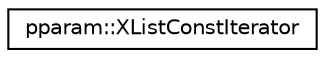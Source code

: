 digraph "Graphical Class Hierarchy"
{
 // LATEX_PDF_SIZE
  edge [fontname="Helvetica",fontsize="10",labelfontname="Helvetica",labelfontsize="10"];
  node [fontname="Helvetica",fontsize="10",shape=record];
  rankdir="LR";
  Node0 [label="pparam::XListConstIterator",height=0.2,width=0.4,color="black", fillcolor="white", style="filled",URL="$classpparam_1_1XListConstIterator.html",tooltip="const itarator for XList."];
}
